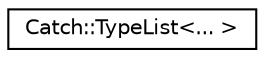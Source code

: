 digraph "Graphical Class Hierarchy"
{
  edge [fontname="Helvetica",fontsize="10",labelfontname="Helvetica",labelfontsize="10"];
  node [fontname="Helvetica",fontsize="10",shape=record];
  rankdir="LR";
  Node0 [label="Catch::TypeList\<... \>",height=0.2,width=0.4,color="black", fillcolor="white", style="filled",URL="$structCatch_1_1TypeList.html"];
}
